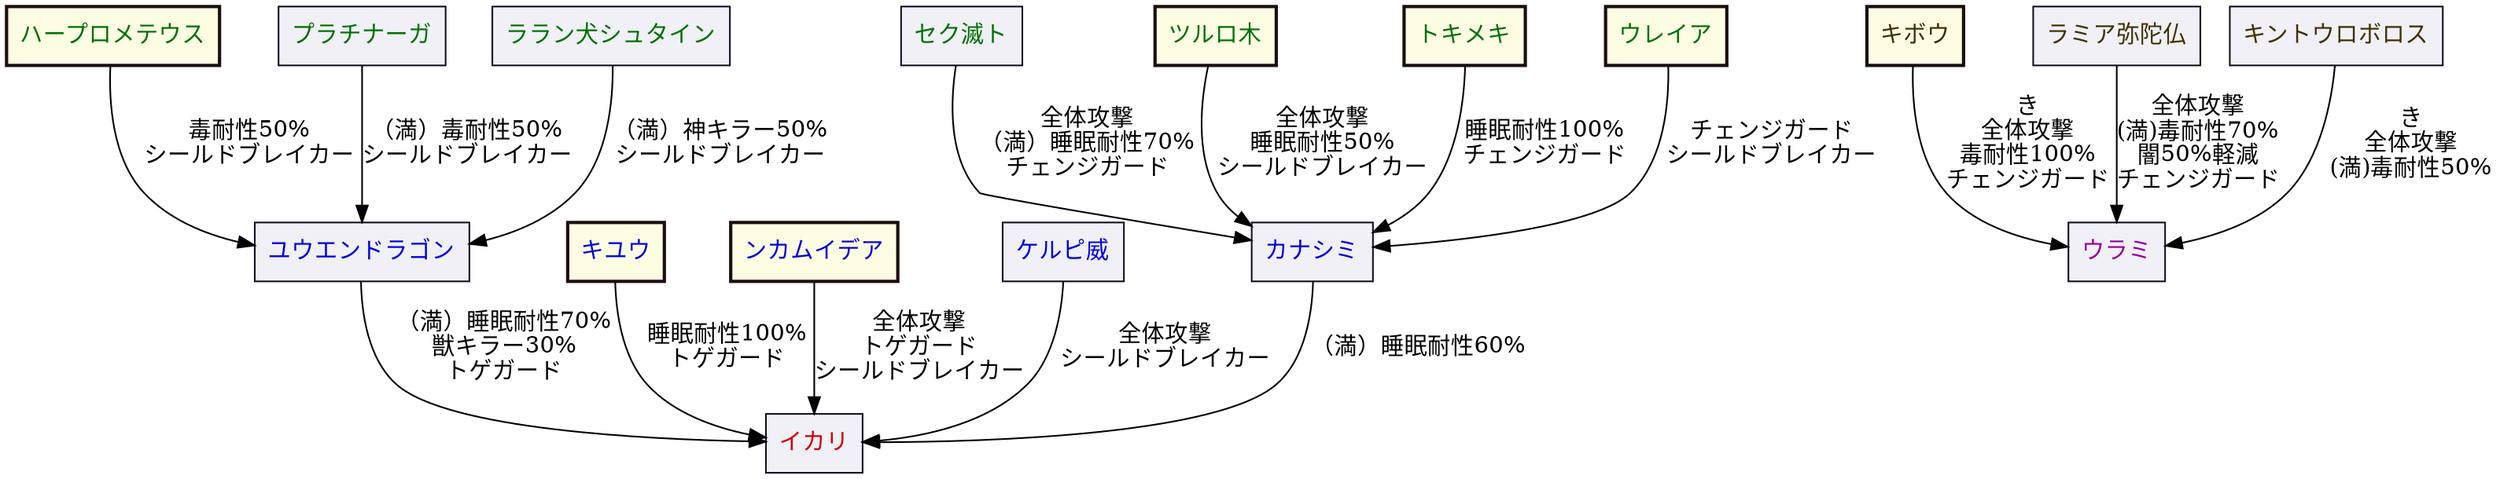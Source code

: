 digraph {
    // layout = circo;
    layout = dot;

    // settings for nodes
    node [ shape = box ];

    //-------------------------------------------------------
    // ガチャキャラ
    //-------------------------------------------------------

    // 設定
    node [ color="#1c0e0e" style="bold,filled" fillcolor="#fdfde4" ];

    tsururo [ label="ツルロ木" fontcolor="#007000" ];
    kibou [ label="キボウ" fontcolor="#403000" ];
    hapuro [ label="ハープロメテウス" fontcolor="#007000" ];
    tokime [ label="トキメキ" fontcolor="#007000" ];
    urei [ label="ウレイア" fontcolor="#007000" ];
    kiyu [ label="キユウ" fontcolor="#0000dd" ];
    nkamu [ label="ンカムイデア" fontcolor="#0000dd" ];

    //-------------------------------------------------------
    // 上級15面キャラ
    //-------------------------------------------------------

    // 設定
    node [ color="#111122" style="solid,filled" fillcolor="#f0f0f6"];

    // marugo [ label="マルゴシアス" fontcolor="#cc0000" ];
    kerupi [ label="ケルピ威" fontcolor="#0000dd" ];
    sekume [ label="セク滅ト" fontcolor="#007000" ];
    ramia [ label="ラミア弥陀仏" fontcolor="#403000" ];
    // bihimo [ label="ビヒモスヤァ" fontcolor="#990099" ];

    //-------------------------------------------------------
    // 降臨キャラ
    //-------------------------------------------------------

    // 設定
    // node [ color="#111122" style="solid,filled" fillcolor="#f0f0f6"];

    kinto [ label="キントウロボロス" fontcolor="#403000" ];
    urami [ label="ウラミ" fontcolor="#990099" ];
    purachi [ label="プラチナーガ" fontcolor="#007000" ];
    yuen [ label="ユウエンドラゴン" fontcolor="#0000dd" ];
    raran [ label="ララン犬シュタイン" fontcolor="#007000" ];
    kanashi [ label="カナシミ" fontcolor="#0000dd" ];
    ikari [ label="イカリ" fontcolor="#cc0000" ];

    //-------------------------------------------------------
    // ガチャキャラ適正
    //-------------------------------------------------------

    tsururo -> kanashi [ label="全体攻撃\n睡眠耐性50%\nシールドブレイカー" ];
    kibou -> urami [ label="き\n全体攻撃\n毒耐性100%\nチェンジガード" ];
    hapuro -> yuen [ label="毒耐性50%\nシールドブレイカー" ];
    tokime -> kanashi [ label="睡眠耐性100%\nチェンジガード" ];
    urei -> kanashi [ label="チェンジガード\nシールドブレイカー" ];
    kiyu -> ikari [ label="睡眠耐性100%\nトゲガード" ];
    nkamu -> ikari [ label="全体攻撃\nトゲガード\nシールドブレイカー" ];

    //-------------------------------------------------------
    // 上級15面キャラ適正
    //-------------------------------------------------------

    sekume -> kanashi [ label="全体攻撃\n（満）睡眠耐性70%\nチェンジガード" ];
    kerupi -> ikari [ label="全体攻撃\nシールドブレイカー" ];
    ramia -> urami [ label="全体攻撃\n(満)毒耐性70%\n闇50%軽減\nチェンジガード" ];

    //-------------------------------------------------------
    // 降臨キャラ適正
    //-------------------------------------------------------

    kinto -> urami [ label="き\n全体攻撃\n(満)毒耐性50%" ]
    purachi -> yuen [ label="（満）毒耐性50%\nシールドブレイカー" ];
    yuen -> ikari [ label="（満）睡眠耐性70%\n獣キラー30%\nトゲガード" ];
    raran -> yuen [ label="（満）神キラー50%\nシールドブレイカー" ];
    kanashi -> ikari [ label="（満）睡眠耐性60%" ];
}
